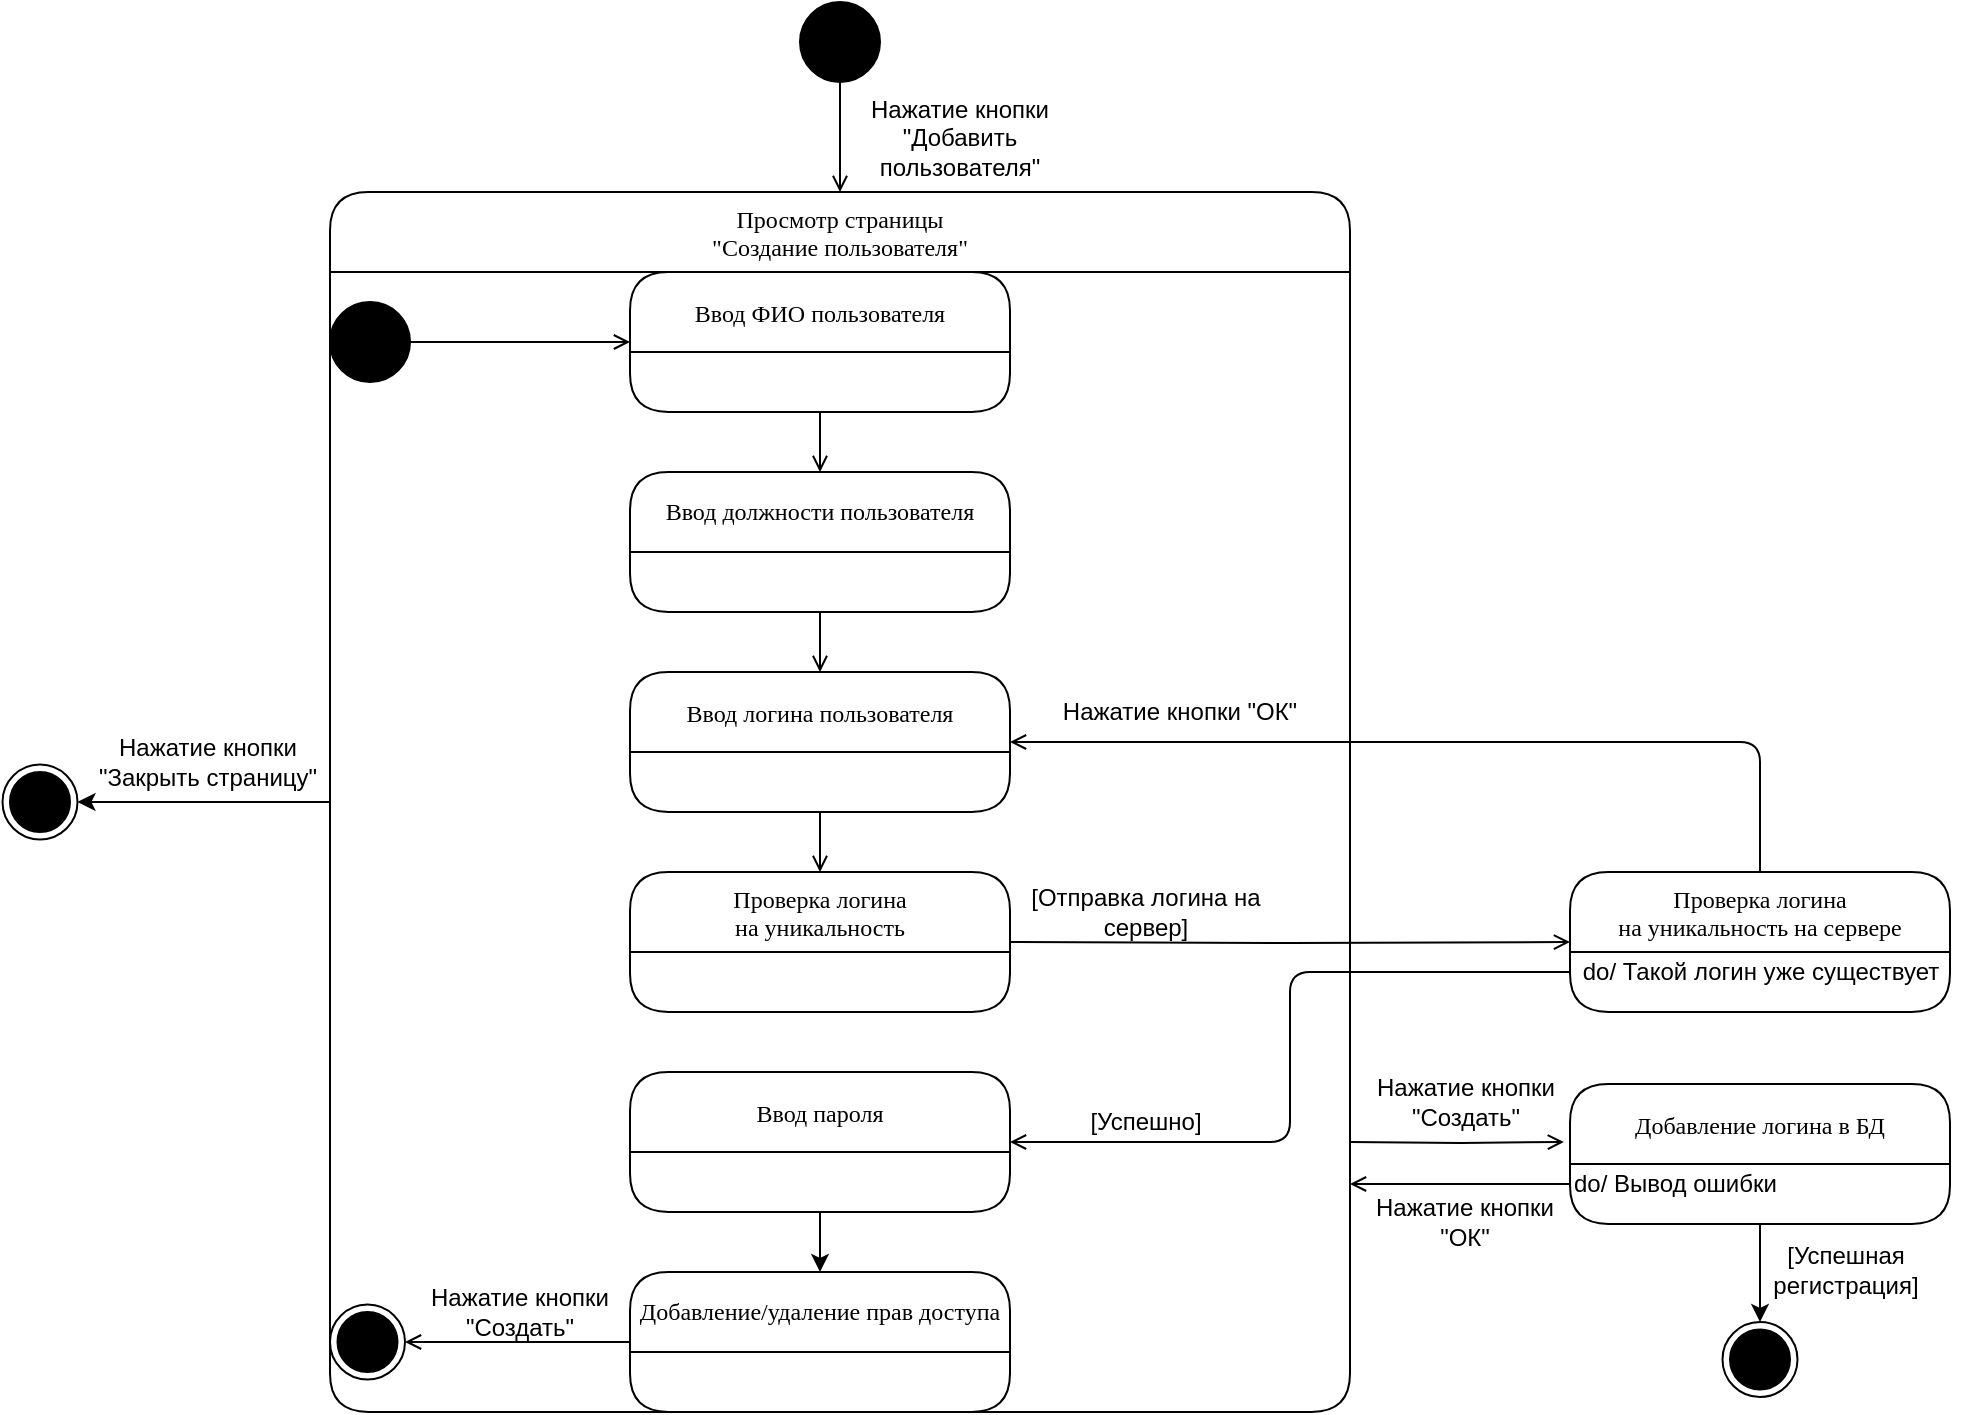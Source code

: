 <mxfile version="13.7.3" type="device"><diagram id="qYzybyRh5yoAihQcvnjU" name="Страница 1"><mxGraphModel dx="259" dy="966" grid="1" gridSize="10" guides="1" tooltips="1" connect="1" arrows="1" fold="1" page="1" pageScale="1" pageWidth="827" pageHeight="1169" math="0" shadow="0"><root><mxCell id="0"/><mxCell id="1" parent="0"/><mxCell id="YuEvL6uJTcOAkEp4OfTg-166" style="edgeStyle=orthogonalEdgeStyle;rounded=0;orthogonalLoop=1;jettySize=auto;html=1;exitX=0;exitY=0.5;exitDx=0;exitDy=0;entryX=1;entryY=0.5;entryDx=0;entryDy=0;" parent="1" source="YuEvL6uJTcOAkEp4OfTg-155" target="YuEvL6uJTcOAkEp4OfTg-165" edge="1"><mxGeometry relative="1" as="geometry"/></mxCell><mxCell id="YuEvL6uJTcOAkEp4OfTg-155" value="Просмотр страницы&#10;&quot;Создание пользователя&quot;" style="swimlane;fontStyle=0;childLayout=stackLayout;horizontal=1;startSize=40;horizontalStack=0;resizeParent=1;resizeLast=0;collapsible=1;marginBottom=0;swimlaneFillColor=none;align=center;rounded=1;shadow=0;comic=0;labelBackgroundColor=none;strokeWidth=1;fontFamily=Verdana;fontSize=12;swimlaneLine=1;arcSize=16;" parent="1" vertex="1"><mxGeometry x="1500" y="165" width="510" height="610" as="geometry"/></mxCell><mxCell id="ri06PLdCYktu0yGnA4Fs-25" value="" style="group" parent="YuEvL6uJTcOAkEp4OfTg-155" vertex="1" connectable="0"><mxGeometry y="40" width="510" height="570" as="geometry"/></mxCell><mxCell id="7D42BJyPPc90LHXqGeT3-2" value="[Успешно]" style="text;html=1;strokeColor=none;fillColor=none;align=center;verticalAlign=middle;whiteSpace=wrap;rounded=0;" parent="ri06PLdCYktu0yGnA4Fs-25" vertex="1"><mxGeometry x="343.28" y="415" width="130" height="20" as="geometry"/></mxCell><mxCell id="ri06PLdCYktu0yGnA4Fs-3" value="Нажатие кнопки &quot;Создать&quot;" style="text;html=1;strokeColor=none;fillColor=none;align=center;verticalAlign=middle;whiteSpace=wrap;rounded=0;" parent="ri06PLdCYktu0yGnA4Fs-25" vertex="1"><mxGeometry x="30" y="510" width="130" height="20" as="geometry"/></mxCell><mxCell id="ri06PLdCYktu0yGnA4Fs-4" value="" style="group" parent="ri06PLdCYktu0yGnA4Fs-25" vertex="1" connectable="0"><mxGeometry y="516.25" width="37.5" height="37.5" as="geometry"/></mxCell><mxCell id="ri06PLdCYktu0yGnA4Fs-5" value="" style="group" parent="ri06PLdCYktu0yGnA4Fs-4" vertex="1" connectable="0"><mxGeometry width="37.5" height="37.5" as="geometry"/></mxCell><mxCell id="ri06PLdCYktu0yGnA4Fs-6" value="" style="ellipse;whiteSpace=wrap;html=1;aspect=fixed;fillColor=#000000;" parent="ri06PLdCYktu0yGnA4Fs-5" vertex="1"><mxGeometry x="3.75" y="3.75" width="30" height="30" as="geometry"/></mxCell><mxCell id="ri06PLdCYktu0yGnA4Fs-7" value="" style="ellipse;whiteSpace=wrap;html=1;aspect=fixed;fillColor=none;" parent="ri06PLdCYktu0yGnA4Fs-5" vertex="1"><mxGeometry width="37.5" height="37.5" as="geometry"/></mxCell><mxCell id="ri06PLdCYktu0yGnA4Fs-8" value="" style="ellipse;whiteSpace=wrap;html=1;aspect=fixed;fillColor=#000000;" parent="ri06PLdCYktu0yGnA4Fs-25" vertex="1"><mxGeometry y="15" width="40" height="40" as="geometry"/></mxCell><mxCell id="ri06PLdCYktu0yGnA4Fs-9" value="Ввод ФИО пользователя" style="swimlane;fontStyle=0;childLayout=stackLayout;horizontal=1;startSize=40;horizontalStack=0;resizeParent=1;resizeLast=0;collapsible=1;marginBottom=0;swimlaneFillColor=none;align=center;rounded=1;shadow=0;comic=0;labelBackgroundColor=none;strokeWidth=1;fontFamily=Verdana;fontSize=12;swimlaneLine=1;arcSize=16;" parent="ri06PLdCYktu0yGnA4Fs-25" vertex="1"><mxGeometry x="150" width="190" height="70" as="geometry"/></mxCell><mxCell id="ri06PLdCYktu0yGnA4Fs-10" style="edgeStyle=orthogonalEdgeStyle;rounded=0;orthogonalLoop=1;jettySize=auto;html=1;entryX=0;entryY=0.5;entryDx=0;entryDy=0;fontColor=none;endArrow=open;endFill=0;" parent="ri06PLdCYktu0yGnA4Fs-25" source="ri06PLdCYktu0yGnA4Fs-8" target="ri06PLdCYktu0yGnA4Fs-9" edge="1"><mxGeometry relative="1" as="geometry"/></mxCell><mxCell id="ri06PLdCYktu0yGnA4Fs-11" value="Ввод должности пользователя" style="swimlane;fontStyle=0;childLayout=stackLayout;horizontal=1;startSize=40;horizontalStack=0;resizeParent=1;resizeLast=0;collapsible=1;marginBottom=0;swimlaneFillColor=none;align=center;rounded=1;shadow=0;comic=0;labelBackgroundColor=none;strokeWidth=1;fontFamily=Verdana;fontSize=12;swimlaneLine=1;arcSize=16;whiteSpace=wrap;" parent="ri06PLdCYktu0yGnA4Fs-25" vertex="1"><mxGeometry x="150" y="100" width="190" height="70" as="geometry"/></mxCell><mxCell id="ri06PLdCYktu0yGnA4Fs-12" style="edgeStyle=orthogonalEdgeStyle;rounded=0;orthogonalLoop=1;jettySize=auto;html=1;entryX=0.5;entryY=0;entryDx=0;entryDy=0;fontColor=none;endArrow=open;endFill=0;" parent="ri06PLdCYktu0yGnA4Fs-25" source="ri06PLdCYktu0yGnA4Fs-9" target="ri06PLdCYktu0yGnA4Fs-11" edge="1"><mxGeometry relative="1" as="geometry"/></mxCell><mxCell id="ri06PLdCYktu0yGnA4Fs-13" value="Ввод логина пользователя" style="swimlane;fontStyle=0;childLayout=stackLayout;horizontal=1;startSize=40;horizontalStack=0;resizeParent=1;resizeLast=0;collapsible=1;marginBottom=0;swimlaneFillColor=none;align=center;rounded=1;shadow=0;comic=0;labelBackgroundColor=none;strokeWidth=1;fontFamily=Verdana;fontSize=12;swimlaneLine=1;arcSize=16;" parent="ri06PLdCYktu0yGnA4Fs-25" vertex="1"><mxGeometry x="150" y="200" width="190" height="70" as="geometry"/></mxCell><mxCell id="ri06PLdCYktu0yGnA4Fs-14" style="edgeStyle=orthogonalEdgeStyle;rounded=0;orthogonalLoop=1;jettySize=auto;html=1;entryX=0.5;entryY=0;entryDx=0;entryDy=0;fontColor=none;endArrow=open;endFill=0;" parent="ri06PLdCYktu0yGnA4Fs-25" source="ri06PLdCYktu0yGnA4Fs-11" target="ri06PLdCYktu0yGnA4Fs-13" edge="1"><mxGeometry relative="1" as="geometry"/></mxCell><mxCell id="ri06PLdCYktu0yGnA4Fs-15" value="Проверка логина&#10;на уникальность" style="swimlane;fontStyle=0;childLayout=stackLayout;horizontal=1;startSize=40;horizontalStack=0;resizeParent=1;resizeLast=0;collapsible=1;marginBottom=0;swimlaneFillColor=none;align=center;rounded=1;shadow=0;comic=0;labelBackgroundColor=none;strokeWidth=1;fontFamily=Verdana;fontSize=12;swimlaneLine=1;arcSize=16;" parent="ri06PLdCYktu0yGnA4Fs-25" vertex="1"><mxGeometry x="150" y="300" width="190" height="70" as="geometry"/></mxCell><mxCell id="ri06PLdCYktu0yGnA4Fs-16" style="edgeStyle=orthogonalEdgeStyle;rounded=0;orthogonalLoop=1;jettySize=auto;html=1;exitX=0.5;exitY=1;exitDx=0;exitDy=0;entryX=0.5;entryY=0;entryDx=0;entryDy=0;fontColor=none;endArrow=open;endFill=0;" parent="ri06PLdCYktu0yGnA4Fs-25" source="ri06PLdCYktu0yGnA4Fs-13" target="ri06PLdCYktu0yGnA4Fs-15" edge="1"><mxGeometry relative="1" as="geometry"/></mxCell><mxCell id="ri06PLdCYktu0yGnA4Fs-18" value="Ввод пароля" style="swimlane;fontStyle=0;childLayout=stackLayout;horizontal=1;startSize=40;horizontalStack=0;resizeParent=1;resizeLast=0;collapsible=1;marginBottom=0;swimlaneFillColor=none;align=center;rounded=1;shadow=0;comic=0;labelBackgroundColor=none;strokeWidth=1;fontFamily=Verdana;fontSize=12;swimlaneLine=1;arcSize=16;" parent="ri06PLdCYktu0yGnA4Fs-25" vertex="1"><mxGeometry x="150" y="400" width="190" height="70" as="geometry"/></mxCell><mxCell id="ri06PLdCYktu0yGnA4Fs-20" value="[Отправка логина на сервер]" style="text;html=1;strokeColor=none;fillColor=none;align=center;verticalAlign=middle;whiteSpace=wrap;rounded=0;" parent="ri06PLdCYktu0yGnA4Fs-25" vertex="1"><mxGeometry x="343.28" y="310" width="130" height="20" as="geometry"/></mxCell><mxCell id="ri06PLdCYktu0yGnA4Fs-21" value="Нажатие кнопки &quot;ОК&quot;" style="text;html=1;strokeColor=none;fillColor=none;align=center;verticalAlign=middle;whiteSpace=wrap;rounded=0;" parent="ri06PLdCYktu0yGnA4Fs-25" vertex="1"><mxGeometry x="360" y="210" width="130" height="20" as="geometry"/></mxCell><mxCell id="ri06PLdCYktu0yGnA4Fs-24" style="edgeStyle=orthogonalEdgeStyle;rounded=0;orthogonalLoop=1;jettySize=auto;html=1;exitX=0;exitY=0.5;exitDx=0;exitDy=0;entryX=1;entryY=0.5;entryDx=0;entryDy=0;endArrow=open;endFill=0;" parent="ri06PLdCYktu0yGnA4Fs-25" source="ri06PLdCYktu0yGnA4Fs-22" target="ri06PLdCYktu0yGnA4Fs-7" edge="1"><mxGeometry relative="1" as="geometry"/></mxCell><mxCell id="ri06PLdCYktu0yGnA4Fs-22" value="Добавление/удаление прав доступа" style="swimlane;fontStyle=0;childLayout=stackLayout;horizontal=1;startSize=40;horizontalStack=0;resizeParent=1;resizeLast=0;collapsible=1;marginBottom=0;swimlaneFillColor=none;align=center;rounded=1;shadow=0;comic=0;labelBackgroundColor=none;strokeWidth=1;fontFamily=Verdana;fontSize=12;swimlaneLine=1;arcSize=16;whiteSpace=wrap;" parent="ri06PLdCYktu0yGnA4Fs-25" vertex="1"><mxGeometry x="150" y="500" width="190" height="70" as="geometry"/></mxCell><mxCell id="ri06PLdCYktu0yGnA4Fs-23" style="edgeStyle=orthogonalEdgeStyle;rounded=0;orthogonalLoop=1;jettySize=auto;html=1;" parent="ri06PLdCYktu0yGnA4Fs-25" source="ri06PLdCYktu0yGnA4Fs-18" target="ri06PLdCYktu0yGnA4Fs-22" edge="1"><mxGeometry relative="1" as="geometry"/></mxCell><mxCell id="YuEvL6uJTcOAkEp4OfTg-86" value="Нажатие кнопки &quot;Закрыть страницу&quot;" style="text;html=1;strokeColor=none;fillColor=none;align=center;verticalAlign=middle;whiteSpace=wrap;rounded=0;" parent="1" vertex="1"><mxGeometry x="1373.75" y="440" width="130" height="20" as="geometry"/></mxCell><mxCell id="ri06PLdCYktu0yGnA4Fs-28" style="edgeStyle=orthogonalEdgeStyle;rounded=0;orthogonalLoop=1;jettySize=auto;html=1;entryX=0.5;entryY=0;entryDx=0;entryDy=0;endArrow=open;endFill=0;" parent="1" source="YuEvL6uJTcOAkEp4OfTg-159" target="YuEvL6uJTcOAkEp4OfTg-155" edge="1"><mxGeometry relative="1" as="geometry"/></mxCell><mxCell id="YuEvL6uJTcOAkEp4OfTg-159" value="" style="ellipse;whiteSpace=wrap;html=1;aspect=fixed;fillColor=#000000;" parent="1" vertex="1"><mxGeometry x="1735" y="70" width="40" height="40" as="geometry"/></mxCell><mxCell id="YuEvL6uJTcOAkEp4OfTg-161" value="Нажатие кнопки &quot;Добавить пользователя&quot;" style="text;html=1;strokeColor=none;fillColor=none;align=center;verticalAlign=middle;whiteSpace=wrap;rounded=0;" parent="1" vertex="1"><mxGeometry x="1750" y="128" width="130" height="20" as="geometry"/></mxCell><mxCell id="YuEvL6uJTcOAkEp4OfTg-162" value="" style="group" parent="1" vertex="1" connectable="0"><mxGeometry x="1336.25" y="451.25" width="37.5" height="37.5" as="geometry"/></mxCell><mxCell id="YuEvL6uJTcOAkEp4OfTg-163" value="" style="group" parent="YuEvL6uJTcOAkEp4OfTg-162" vertex="1" connectable="0"><mxGeometry width="37.5" height="37.5" as="geometry"/></mxCell><mxCell id="YuEvL6uJTcOAkEp4OfTg-164" value="" style="ellipse;whiteSpace=wrap;html=1;aspect=fixed;fillColor=#000000;" parent="YuEvL6uJTcOAkEp4OfTg-163" vertex="1"><mxGeometry x="3.75" y="3.75" width="30" height="30" as="geometry"/></mxCell><mxCell id="YuEvL6uJTcOAkEp4OfTg-165" value="" style="ellipse;whiteSpace=wrap;html=1;aspect=fixed;fillColor=none;" parent="YuEvL6uJTcOAkEp4OfTg-163" vertex="1"><mxGeometry width="37.5" height="37.5" as="geometry"/></mxCell><mxCell id="YuEvL6uJTcOAkEp4OfTg-192" style="edgeStyle=orthogonalEdgeStyle;rounded=1;orthogonalLoop=1;jettySize=auto;html=1;entryX=1;entryY=0.5;entryDx=0;entryDy=0;endArrow=open;endFill=0;fontColor=none;" parent="1" source="YuEvL6uJTcOAkEp4OfTg-189" edge="1"><mxGeometry relative="1" as="geometry"><Array as="points"><mxPoint x="2215" y="440"/></Array><mxPoint x="1840" y="440" as="targetPoint"/></mxGeometry></mxCell><mxCell id="YuEvL6uJTcOAkEp4OfTg-190" style="edgeStyle=orthogonalEdgeStyle;rounded=0;orthogonalLoop=1;jettySize=auto;html=1;entryX=0;entryY=0.5;entryDx=0;entryDy=0;endArrow=open;endFill=0;fontColor=none;" parent="1" target="YuEvL6uJTcOAkEp4OfTg-189" edge="1"><mxGeometry relative="1" as="geometry"><mxPoint x="1840" y="540" as="sourcePoint"/></mxGeometry></mxCell><mxCell id="UjO2maoaNoYhR5k41v5i-2" style="edgeStyle=orthogonalEdgeStyle;rounded=0;orthogonalLoop=1;jettySize=auto;html=1;endArrow=open;endFill=0;fontColor=none;entryX=-0.016;entryY=0.414;entryDx=0;entryDy=0;entryPerimeter=0;" parent="1" target="B6eXUYkMHcLxXcltEPg_-2" edge="1"><mxGeometry relative="1" as="geometry"><mxPoint x="2010" y="640" as="sourcePoint"/><mxPoint x="2070" y="640" as="targetPoint"/></mxGeometry></mxCell><mxCell id="UjO2maoaNoYhR5k41v5i-11" style="edgeStyle=orthogonalEdgeStyle;rounded=0;orthogonalLoop=1;jettySize=auto;html=1;entryX=0.5;entryY=0;entryDx=0;entryDy=0;" parent="1" source="B6eXUYkMHcLxXcltEPg_-2" target="UjO2maoaNoYhR5k41v5i-7" edge="1"><mxGeometry relative="1" as="geometry"/></mxCell><mxCell id="UjO2maoaNoYhR5k41v5i-3" value="Нажатие кнопки &quot;Создать&quot;" style="text;html=1;strokeColor=none;fillColor=none;align=center;verticalAlign=middle;whiteSpace=wrap;rounded=0;" parent="1" vertex="1"><mxGeometry x="2003" y="610" width="130" height="20" as="geometry"/></mxCell><mxCell id="UjO2maoaNoYhR5k41v5i-4" value="" style="group" parent="1" vertex="1" connectable="0"><mxGeometry x="2196.25" y="730" width="37.5" height="37.5" as="geometry"/></mxCell><mxCell id="UjO2maoaNoYhR5k41v5i-5" value="" style="group" parent="UjO2maoaNoYhR5k41v5i-4" vertex="1" connectable="0"><mxGeometry width="37.5" height="37.5" as="geometry"/></mxCell><mxCell id="UjO2maoaNoYhR5k41v5i-6" value="" style="ellipse;whiteSpace=wrap;html=1;aspect=fixed;fillColor=#000000;" parent="UjO2maoaNoYhR5k41v5i-5" vertex="1"><mxGeometry x="3.75" y="3.75" width="30" height="30" as="geometry"/></mxCell><mxCell id="UjO2maoaNoYhR5k41v5i-7" value="" style="ellipse;whiteSpace=wrap;html=1;aspect=fixed;fillColor=none;" parent="UjO2maoaNoYhR5k41v5i-5" vertex="1"><mxGeometry width="37.5" height="37.5" as="geometry"/></mxCell><mxCell id="UjO2maoaNoYhR5k41v5i-9" value="Нажатие кнопки &quot;ОК&quot;" style="text;html=1;strokeColor=none;fillColor=none;align=center;verticalAlign=middle;whiteSpace=wrap;rounded=0;" parent="1" vertex="1"><mxGeometry x="2009" y="670" width="117" height="20" as="geometry"/></mxCell><mxCell id="UjO2maoaNoYhR5k41v5i-12" value="[Успешная регистрация]" style="text;html=1;strokeColor=none;fillColor=none;align=center;verticalAlign=middle;whiteSpace=wrap;rounded=0;" parent="1" vertex="1"><mxGeometry x="2193.25" y="694" width="130" height="20" as="geometry"/></mxCell><mxCell id="ri06PLdCYktu0yGnA4Fs-26" style="edgeStyle=orthogonalEdgeStyle;rounded=0;orthogonalLoop=1;jettySize=auto;html=1;endArrow=open;endFill=0;" parent="1" source="UjO2maoaNoYhR5k41v5i-10" edge="1"><mxGeometry relative="1" as="geometry"><mxPoint x="2010" y="661" as="targetPoint"/></mxGeometry></mxCell><mxCell id="B6eXUYkMHcLxXcltEPg_-2" value="Добавление логина в БД" style="swimlane;fontStyle=0;childLayout=stackLayout;horizontal=1;startSize=40;horizontalStack=0;resizeParent=1;resizeLast=0;collapsible=1;marginBottom=0;swimlaneFillColor=none;align=center;rounded=1;shadow=0;comic=0;labelBackgroundColor=none;strokeWidth=1;fontFamily=Verdana;fontSize=12;swimlaneLine=1;arcSize=16;" parent="1" vertex="1"><mxGeometry x="2120" y="611" width="190" height="70" as="geometry"/></mxCell><mxCell id="UjO2maoaNoYhR5k41v5i-10" value="do/ Вывод ошибки" style="text;html=1;align=left;verticalAlign=middle;resizable=0;points=[];autosize=1;" parent="B6eXUYkMHcLxXcltEPg_-2" vertex="1"><mxGeometry y="40" width="190" height="20" as="geometry"/></mxCell><mxCell id="YuEvL6uJTcOAkEp4OfTg-189" value="Проверка логина&#10;на уникальность на сервере" style="swimlane;fontStyle=0;childLayout=stackLayout;horizontal=1;startSize=40;horizontalStack=0;resizeParent=1;resizeLast=0;collapsible=1;marginBottom=0;swimlaneFillColor=none;align=center;rounded=1;shadow=0;comic=0;labelBackgroundColor=none;strokeWidth=1;fontFamily=Verdana;fontSize=12;swimlaneLine=1;arcSize=16;" parent="1" vertex="1"><mxGeometry x="2120" y="505" width="190" height="70" as="geometry"/></mxCell><mxCell id="YuEvL6uJTcOAkEp4OfTg-194" value="do/ Такой логин уже существует" style="text;html=1;align=center;verticalAlign=middle;resizable=0;points=[];autosize=1;fontColor=none;" parent="YuEvL6uJTcOAkEp4OfTg-189" vertex="1"><mxGeometry y="40" width="190" height="20" as="geometry"/></mxCell><mxCell id="7D42BJyPPc90LHXqGeT3-1" style="edgeStyle=orthogonalEdgeStyle;rounded=1;orthogonalLoop=1;jettySize=auto;html=1;entryX=1;entryY=0.5;entryDx=0;entryDy=0;endArrow=open;endFill=0;" parent="1" source="YuEvL6uJTcOAkEp4OfTg-194" target="ri06PLdCYktu0yGnA4Fs-18" edge="1"><mxGeometry relative="1" as="geometry"/></mxCell></root></mxGraphModel></diagram></mxfile>